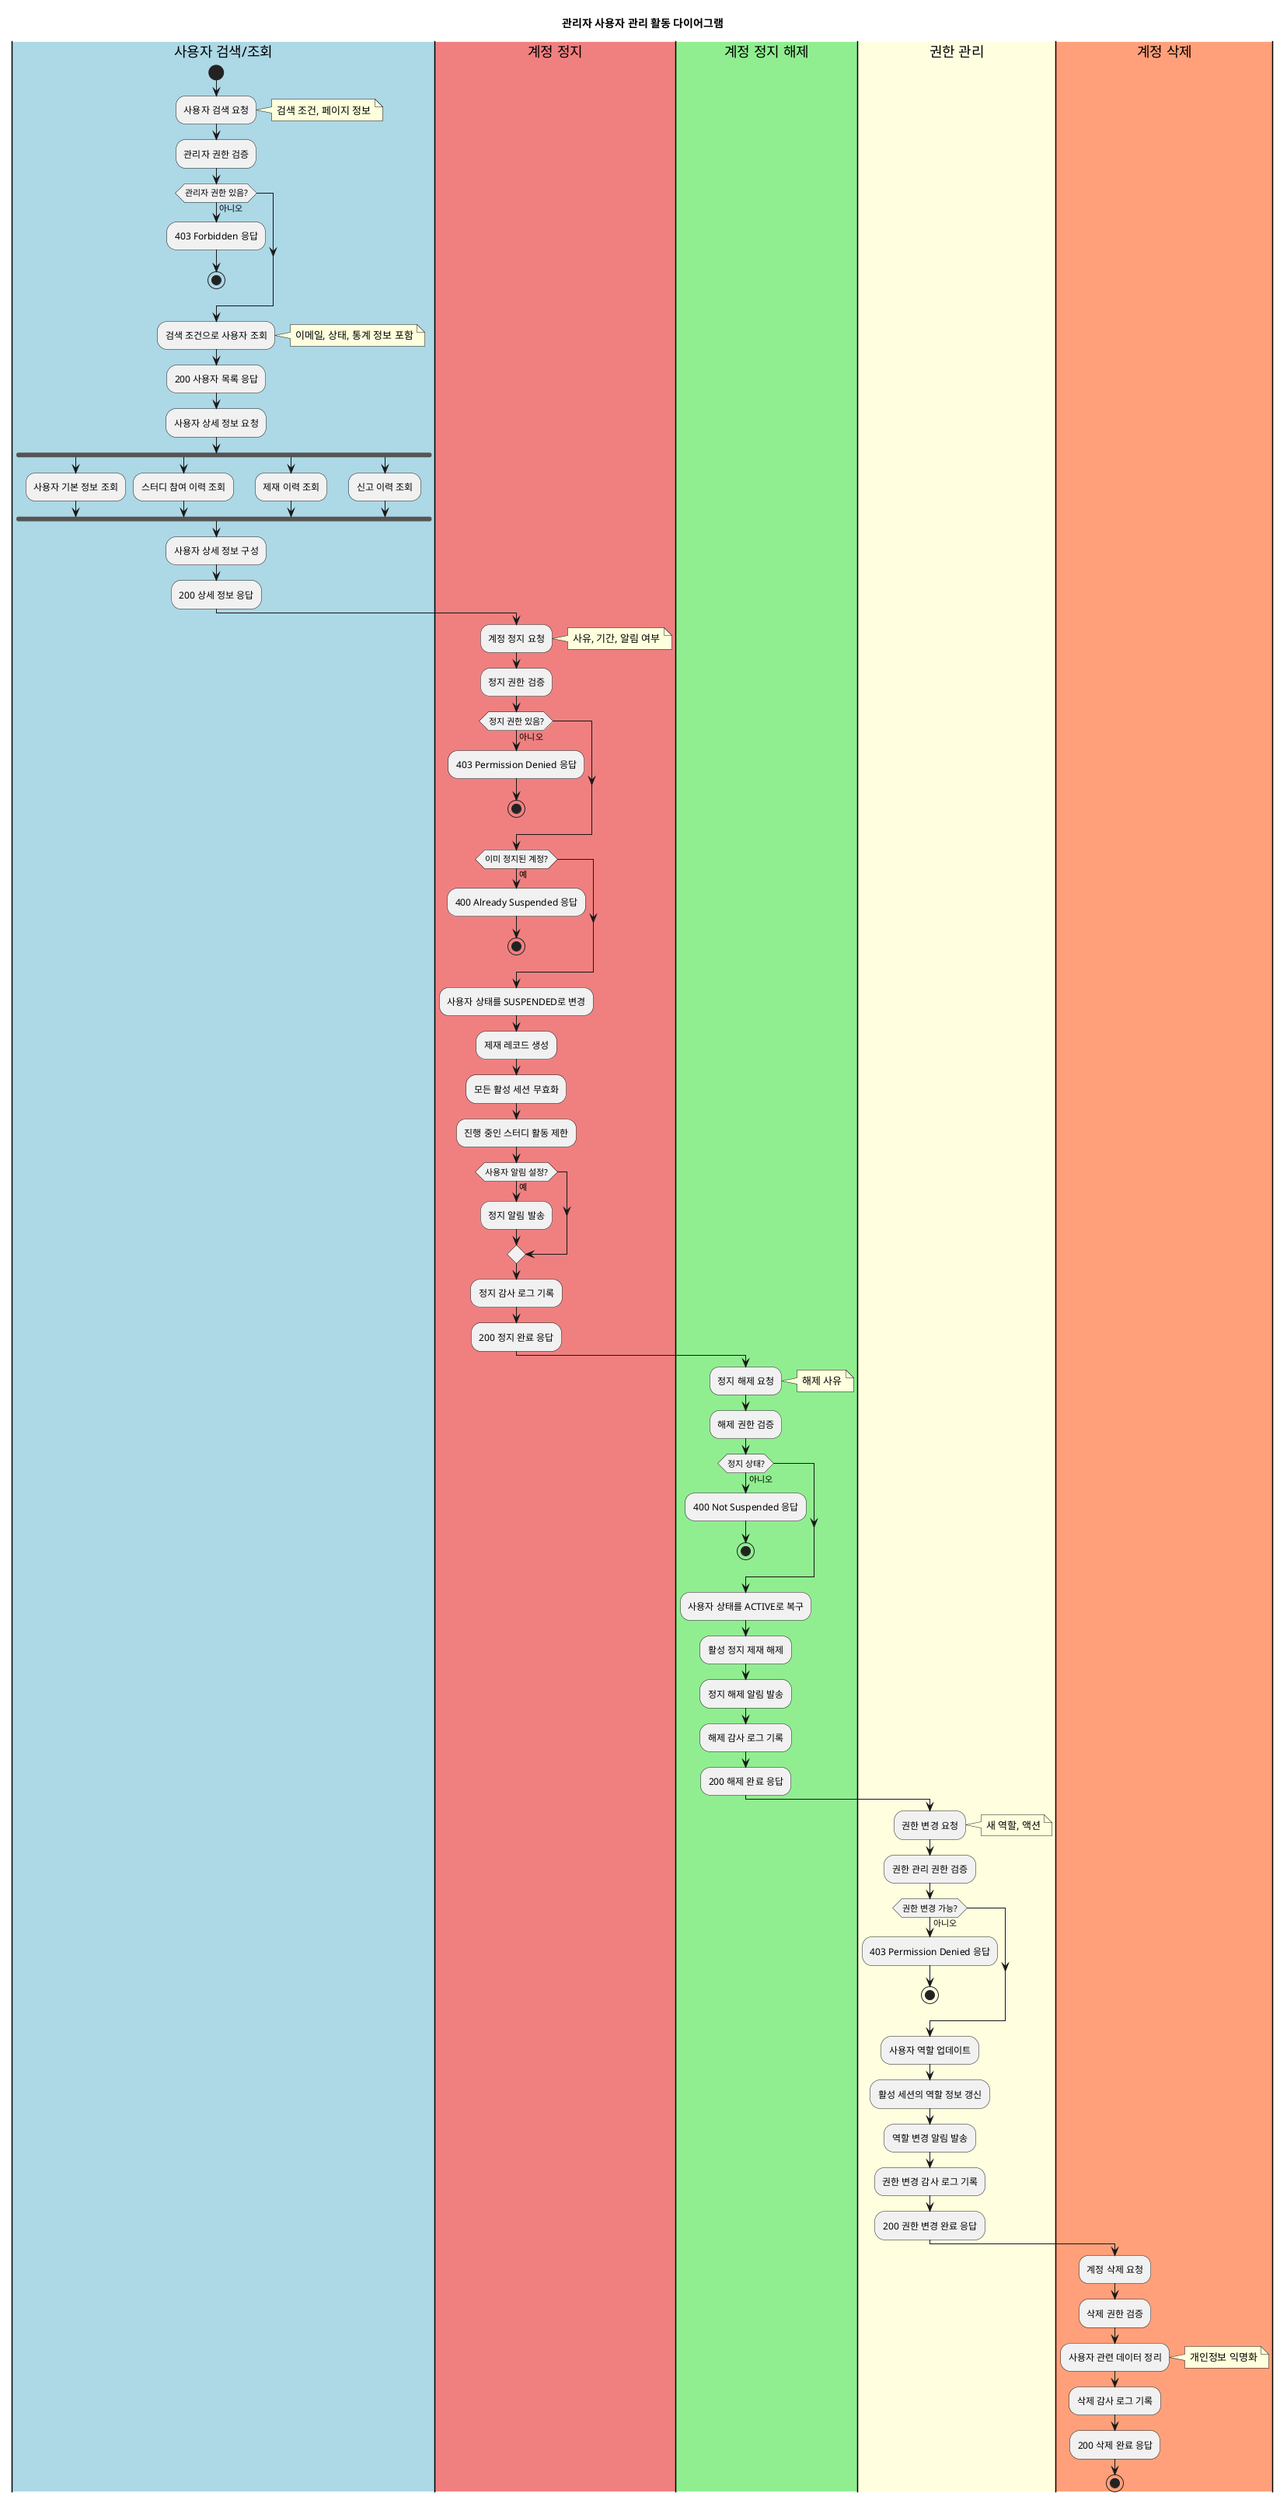 @startuml
title 관리자 사용자 관리 활동 다이어그램

|#LightBlue|사용자 검색/조회|
start

:사용자 검색 요청;
note right: 검색 조건, 페이지 정보

:관리자 권한 검증;

if (관리자 권한 있음?) then (아니오)
  :403 Forbidden 응답;
  stop
endif

:검색 조건으로 사용자 조회;
note right: 이메일, 상태, 통계 정보 포함

:200 사용자 목록 응답;

:사용자 상세 정보 요청;

fork
  :사용자 기본 정보 조회;
fork again
  :스터디 참여 이력 조회;
fork again
  :제재 이력 조회;
fork again
  :신고 이력 조회;
end fork

:사용자 상세 정보 구성;

:200 상세 정보 응답;

|#LightCoral|계정 정지|
:계정 정지 요청;
note right: 사유, 기간, 알림 여부

:정지 권한 검증;

if (정지 권한 있음?) then (아니오)
  :403 Permission Denied 응답;
  stop
endif

if (이미 정지된 계정?) then (예)
  :400 Already Suspended 응답;
  stop
endif

:사용자 상태를 SUSPENDED로 변경;
:제재 레코드 생성;
:모든 활성 세션 무효화;
:진행 중인 스터디 활동 제한;

if (사용자 알림 설정?) then (예)
  :정지 알림 발송;
endif

:정지 감사 로그 기록;

:200 정지 완료 응답;

|#LightGreen|계정 정지 해제|
:정지 해제 요청;
note right: 해제 사유

:해제 권한 검증;

if (정지 상태?) then (아니오)
  :400 Not Suspended 응답;
  stop
endif

:사용자 상태를 ACTIVE로 복구;
:활성 정지 제재 해제;
:정지 해제 알림 발송;
:해제 감사 로그 기록;

:200 해제 완료 응답;

|#LightYellow|권한 관리|
:권한 변경 요청;
note right: 새 역할, 액션

:권한 관리 권한 검증;

if (권한 변경 가능?) then (아니오)
  :403 Permission Denied 응답;
  stop
endif

:사용자 역할 업데이트;
:활성 세션의 역할 정보 갱신;
:역할 변경 알림 발송;
:권한 변경 감사 로그 기록;

:200 권한 변경 완료 응답;

|#LightSalmon|계정 삭제|
:계정 삭제 요청;

:삭제 권한 검증;

:사용자 관련 데이터 정리;
note right: 개인정보 익명화

:삭제 감사 로그 기록;

:200 삭제 완료 응답;

stop

@enduml
